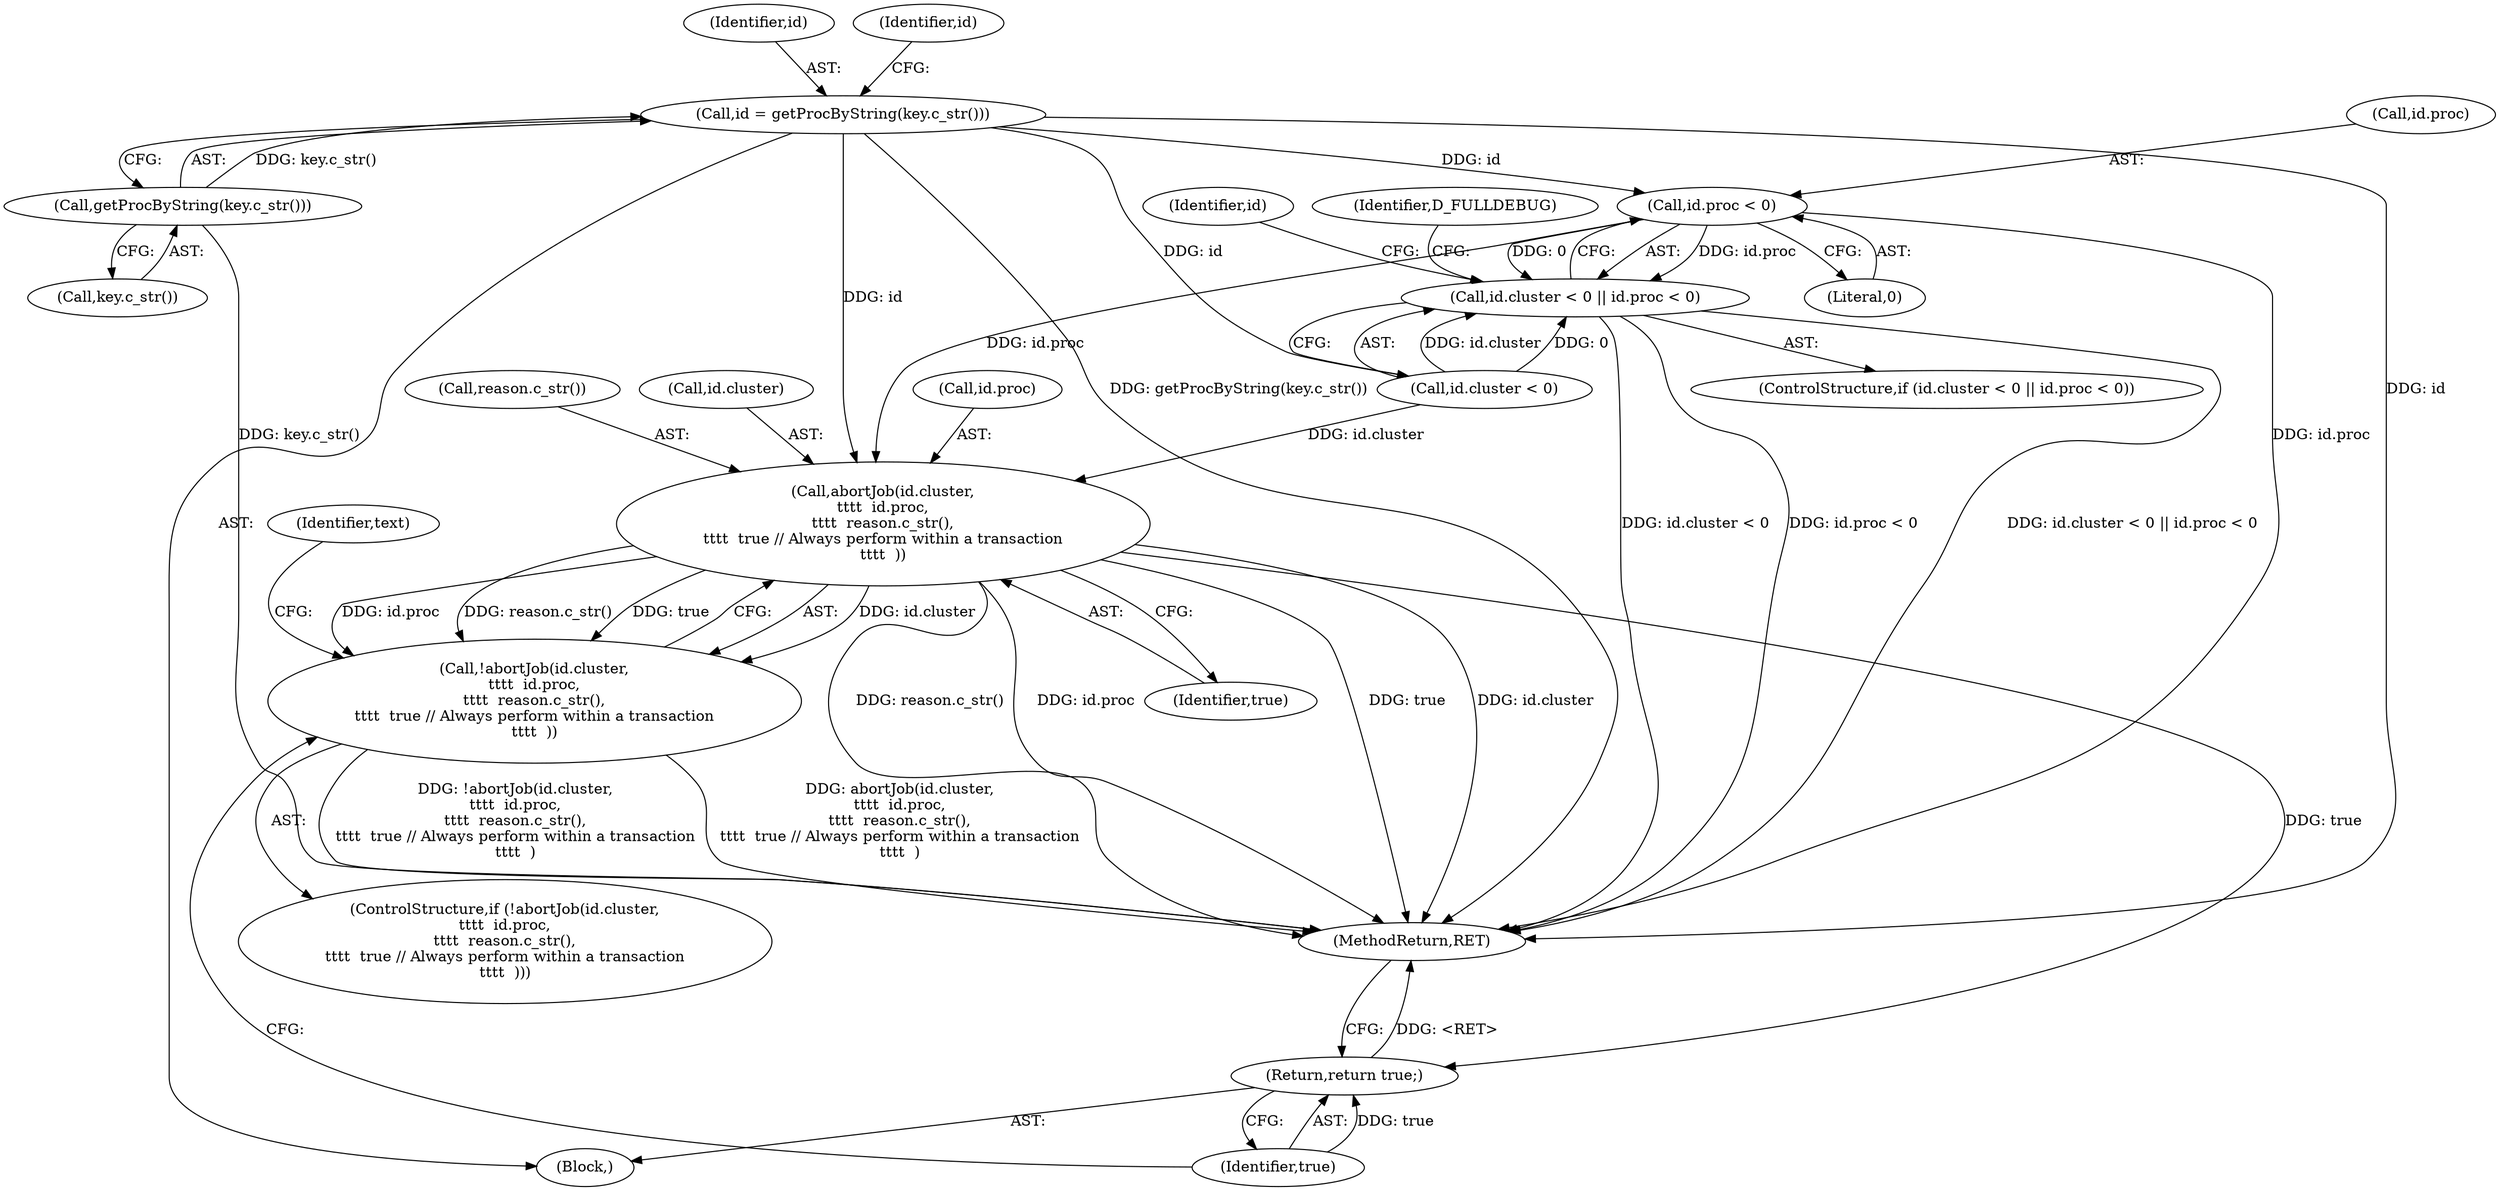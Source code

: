 digraph "1_htcondor_8f9b304c4f6c0a98dafa61b2c0e4beb3b70e4c84_3@del" {
"1000118" [label="(Call,id.proc < 0)"];
"1000107" [label="(Call,id = getProcByString(key.c_str()))"];
"1000109" [label="(Call,getProcByString(key.c_str()))"];
"1000112" [label="(Call,id.cluster < 0 || id.proc < 0)"];
"1000135" [label="(Call,abortJob(id.cluster,\n\t\t\t\t  id.proc,\n\t\t\t\t  reason.c_str(),\n\t\t\t\t  true // Always perform within a transaction\n\t\t\t\t  ))"];
"1000134" [label="(Call,!abortJob(id.cluster,\n\t\t\t\t  id.proc,\n\t\t\t\t  reason.c_str(),\n\t\t\t\t  true // Always perform within a transaction\n\t\t\t\t  ))"];
"1000150" [label="(Return,return true;)"];
"1000107" [label="(Call,id = getProcByString(key.c_str()))"];
"1000122" [label="(Literal,0)"];
"1000143" [label="(Identifier,true)"];
"1000136" [label="(Call,id.cluster)"];
"1000111" [label="(ControlStructure,if (id.cluster < 0 || id.proc < 0))"];
"1000150" [label="(Return,return true;)"];
"1000109" [label="(Call,getProcByString(key.c_str()))"];
"1000135" [label="(Call,abortJob(id.cluster,\n\t\t\t\t  id.proc,\n\t\t\t\t  reason.c_str(),\n\t\t\t\t  true // Always perform within a transaction\n\t\t\t\t  ))"];
"1000151" [label="(Identifier,true)"];
"1000112" [label="(Call,id.cluster < 0 || id.proc < 0)"];
"1000146" [label="(Identifier,text)"];
"1000134" [label="(Call,!abortJob(id.cluster,\n\t\t\t\t  id.proc,\n\t\t\t\t  reason.c_str(),\n\t\t\t\t  true // Always perform within a transaction\n\t\t\t\t  ))"];
"1000152" [label="(MethodReturn,RET)"];
"1000133" [label="(ControlStructure,if (!abortJob(id.cluster,\n\t\t\t\t  id.proc,\n\t\t\t\t  reason.c_str(),\n\t\t\t\t  true // Always perform within a transaction\n\t\t\t\t  )))"];
"1000119" [label="(Call,id.proc)"];
"1000113" [label="(Call,id.cluster < 0)"];
"1000139" [label="(Call,id.proc)"];
"1000110" [label="(Call,key.c_str())"];
"1000142" [label="(Call,reason.c_str())"];
"1000118" [label="(Call,id.proc < 0)"];
"1000108" [label="(Identifier,id)"];
"1000137" [label="(Identifier,id)"];
"1000125" [label="(Identifier,D_FULLDEBUG)"];
"1000105" [label="(Block,)"];
"1000115" [label="(Identifier,id)"];
"1000118" -> "1000112"  [label="AST: "];
"1000118" -> "1000122"  [label="CFG: "];
"1000119" -> "1000118"  [label="AST: "];
"1000122" -> "1000118"  [label="AST: "];
"1000112" -> "1000118"  [label="CFG: "];
"1000118" -> "1000152"  [label="DDG: id.proc"];
"1000118" -> "1000112"  [label="DDG: id.proc"];
"1000118" -> "1000112"  [label="DDG: 0"];
"1000107" -> "1000118"  [label="DDG: id"];
"1000118" -> "1000135"  [label="DDG: id.proc"];
"1000107" -> "1000105"  [label="AST: "];
"1000107" -> "1000109"  [label="CFG: "];
"1000108" -> "1000107"  [label="AST: "];
"1000109" -> "1000107"  [label="AST: "];
"1000115" -> "1000107"  [label="CFG: "];
"1000107" -> "1000152"  [label="DDG: id"];
"1000107" -> "1000152"  [label="DDG: getProcByString(key.c_str())"];
"1000109" -> "1000107"  [label="DDG: key.c_str()"];
"1000107" -> "1000113"  [label="DDG: id"];
"1000107" -> "1000135"  [label="DDG: id"];
"1000109" -> "1000110"  [label="CFG: "];
"1000110" -> "1000109"  [label="AST: "];
"1000109" -> "1000152"  [label="DDG: key.c_str()"];
"1000112" -> "1000111"  [label="AST: "];
"1000112" -> "1000113"  [label="CFG: "];
"1000113" -> "1000112"  [label="AST: "];
"1000125" -> "1000112"  [label="CFG: "];
"1000137" -> "1000112"  [label="CFG: "];
"1000112" -> "1000152"  [label="DDG: id.proc < 0"];
"1000112" -> "1000152"  [label="DDG: id.cluster < 0 || id.proc < 0"];
"1000112" -> "1000152"  [label="DDG: id.cluster < 0"];
"1000113" -> "1000112"  [label="DDG: id.cluster"];
"1000113" -> "1000112"  [label="DDG: 0"];
"1000135" -> "1000134"  [label="AST: "];
"1000135" -> "1000143"  [label="CFG: "];
"1000136" -> "1000135"  [label="AST: "];
"1000139" -> "1000135"  [label="AST: "];
"1000142" -> "1000135"  [label="AST: "];
"1000143" -> "1000135"  [label="AST: "];
"1000134" -> "1000135"  [label="CFG: "];
"1000135" -> "1000152"  [label="DDG: reason.c_str()"];
"1000135" -> "1000152"  [label="DDG: id.proc"];
"1000135" -> "1000152"  [label="DDG: true"];
"1000135" -> "1000152"  [label="DDG: id.cluster"];
"1000135" -> "1000134"  [label="DDG: id.cluster"];
"1000135" -> "1000134"  [label="DDG: id.proc"];
"1000135" -> "1000134"  [label="DDG: reason.c_str()"];
"1000135" -> "1000134"  [label="DDG: true"];
"1000113" -> "1000135"  [label="DDG: id.cluster"];
"1000135" -> "1000150"  [label="DDG: true"];
"1000134" -> "1000133"  [label="AST: "];
"1000146" -> "1000134"  [label="CFG: "];
"1000151" -> "1000134"  [label="CFG: "];
"1000134" -> "1000152"  [label="DDG: !abortJob(id.cluster,\n\t\t\t\t  id.proc,\n\t\t\t\t  reason.c_str(),\n\t\t\t\t  true // Always perform within a transaction\n\t\t\t\t  )"];
"1000134" -> "1000152"  [label="DDG: abortJob(id.cluster,\n\t\t\t\t  id.proc,\n\t\t\t\t  reason.c_str(),\n\t\t\t\t  true // Always perform within a transaction\n\t\t\t\t  )"];
"1000150" -> "1000105"  [label="AST: "];
"1000150" -> "1000151"  [label="CFG: "];
"1000151" -> "1000150"  [label="AST: "];
"1000152" -> "1000150"  [label="CFG: "];
"1000150" -> "1000152"  [label="DDG: <RET>"];
"1000151" -> "1000150"  [label="DDG: true"];
}
